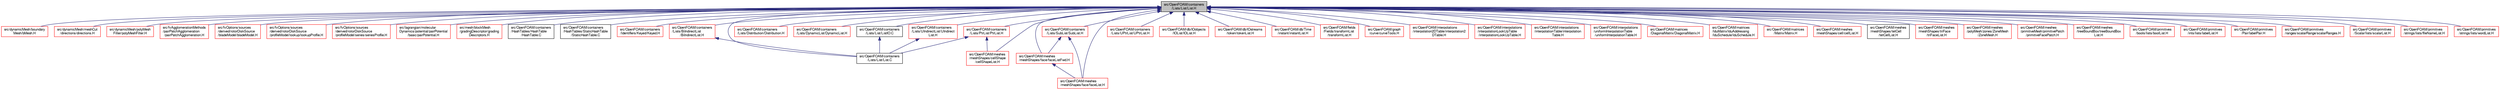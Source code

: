 digraph "src/OpenFOAM/containers/Lists/List/List.H"
{
  bgcolor="transparent";
  edge [fontname="FreeSans",fontsize="10",labelfontname="FreeSans",labelfontsize="10"];
  node [fontname="FreeSans",fontsize="10",shape=record];
  Node1 [label="src/OpenFOAM/containers\l/Lists/List/List.H",height=0.2,width=0.4,color="black", fillcolor="grey75", style="filled" fontcolor="black"];
  Node1 -> Node2 [dir="back",color="midnightblue",fontsize="10",style="solid",fontname="FreeSans"];
  Node2 [label="src/dynamicMesh/boundary\lMesh/bMesh.H",height=0.2,width=0.4,color="red",URL="$a04356.html"];
  Node1 -> Node3 [dir="back",color="midnightblue",fontsize="10",style="solid",fontname="FreeSans"];
  Node3 [label="src/dynamicMesh/meshCut\l/directions/directions.H",height=0.2,width=0.4,color="red",URL="$a04393.html"];
  Node1 -> Node4 [dir="back",color="midnightblue",fontsize="10",style="solid",fontname="FreeSans"];
  Node4 [label="src/dynamicMesh/polyMesh\lFilter/polyMeshFilter.H",height=0.2,width=0.4,color="red",URL="$a04449.html"];
  Node1 -> Node5 [dir="back",color="midnightblue",fontsize="10",style="solid",fontname="FreeSans"];
  Node5 [label="src/fvAgglomerationMethods\l/pairPatchAgglomeration\l/pairPatchAgglomeration.H",height=0.2,width=0.4,color="red",URL="$a05726.html"];
  Node1 -> Node6 [dir="back",color="midnightblue",fontsize="10",style="solid",fontname="FreeSans"];
  Node6 [label="src/fvOptions/sources\l/derived/rotorDiskSource\l/bladeModel/bladeModel.H",height=0.2,width=0.4,color="red",URL="$a05834.html"];
  Node1 -> Node7 [dir="back",color="midnightblue",fontsize="10",style="solid",fontname="FreeSans"];
  Node7 [label="src/fvOptions/sources\l/derived/rotorDiskSource\l/profileModel/lookup/lookupProfile.H",height=0.2,width=0.4,color="red",URL="$a05836.html"];
  Node1 -> Node8 [dir="back",color="midnightblue",fontsize="10",style="solid",fontname="FreeSans"];
  Node8 [label="src/fvOptions/sources\l/derived/rotorDiskSource\l/profileModel/series/seriesProfile.H",height=0.2,width=0.4,color="red",URL="$a05842.html"];
  Node1 -> Node9 [dir="back",color="midnightblue",fontsize="10",style="solid",fontname="FreeSans"];
  Node9 [label="src/lagrangian/molecular\lDynamics/potential/pairPotential\l/basic/pairPotential.H",height=0.2,width=0.4,color="red",URL="$a06468.html"];
  Node1 -> Node10 [dir="back",color="midnightblue",fontsize="10",style="solid",fontname="FreeSans"];
  Node10 [label="src/mesh/blockMesh\l/gradingDescriptor/grading\lDescriptors.H",height=0.2,width=0.4,color="red",URL="$a06660.html"];
  Node1 -> Node11 [dir="back",color="midnightblue",fontsize="10",style="solid",fontname="FreeSans"];
  Node11 [label="src/OpenFOAM/containers\l/HashTables/HashTable\l/HashTable.C",height=0.2,width=0.4,color="black",URL="$a07115.html"];
  Node1 -> Node12 [dir="back",color="midnightblue",fontsize="10",style="solid",fontname="FreeSans"];
  Node12 [label="src/OpenFOAM/containers\l/HashTables/StaticHashTable\l/StaticHashTable.C",height=0.2,width=0.4,color="black",URL="$a07122.html"];
  Node1 -> Node13 [dir="back",color="midnightblue",fontsize="10",style="solid",fontname="FreeSans"];
  Node13 [label="src/OpenFOAM/containers\l/Identifiers/Keyed/Keyed.H",height=0.2,width=0.4,color="red",URL="$a07127.html"];
  Node1 -> Node14 [dir="back",color="midnightblue",fontsize="10",style="solid",fontname="FreeSans"];
  Node14 [label="src/OpenFOAM/containers\l/Lists/BiIndirectList\l/BiIndirectList.H",height=0.2,width=0.4,color="red",URL="$a07156.html"];
  Node14 -> Node15 [dir="back",color="midnightblue",fontsize="10",style="solid",fontname="FreeSans"];
  Node15 [label="src/OpenFOAM/containers\l/Lists/List/List.C",height=0.2,width=0.4,color="black",URL="$a07178.html"];
  Node1 -> Node16 [dir="back",color="midnightblue",fontsize="10",style="solid",fontname="FreeSans"];
  Node16 [label="src/OpenFOAM/containers\l/Lists/Distribution/Distribution.H",height=0.2,width=0.4,color="red",URL="$a07165.html"];
  Node1 -> Node17 [dir="back",color="midnightblue",fontsize="10",style="solid",fontname="FreeSans"];
  Node17 [label="src/OpenFOAM/containers\l/Lists/DynamicList/DynamicList.H",height=0.2,width=0.4,color="red",URL="$a07168.html"];
  Node1 -> Node15 [dir="back",color="midnightblue",fontsize="10",style="solid",fontname="FreeSans"];
  Node1 -> Node18 [dir="back",color="midnightblue",fontsize="10",style="solid",fontname="FreeSans"];
  Node18 [label="src/OpenFOAM/containers\l/Lists/List/ListIO.C",height=0.2,width=0.4,color="black",URL="$a07181.html"];
  Node18 -> Node15 [dir="back",color="midnightblue",fontsize="10",style="solid",fontname="FreeSans"];
  Node1 -> Node19 [dir="back",color="midnightblue",fontsize="10",style="solid",fontname="FreeSans"];
  Node19 [label="src/OpenFOAM/containers\l/Lists/PtrList/PtrList.H",height=0.2,width=0.4,color="red",URL="$a07196.html"];
  Node19 -> Node15 [dir="back",color="midnightblue",fontsize="10",style="solid",fontname="FreeSans"];
  Node19 -> Node20 [dir="back",color="midnightblue",fontsize="10",style="solid",fontname="FreeSans"];
  Node20 [label="src/OpenFOAM/meshes\l/meshShapes/cellShape\l/cellShapeList.H",height=0.2,width=0.4,color="red",URL="$a08057.html"];
  Node1 -> Node21 [dir="back",color="midnightblue",fontsize="10",style="solid",fontname="FreeSans"];
  Node21 [label="src/OpenFOAM/containers\l/Lists/SubList/SubList.H",height=0.2,width=0.4,color="red",URL="$a07204.html"];
  Node21 -> Node22 [dir="back",color="midnightblue",fontsize="10",style="solid",fontname="FreeSans"];
  Node22 [label="src/OpenFOAM/meshes\l/meshShapes/face/faceListFwd.H",height=0.2,width=0.4,color="red",URL="$a08074.html"];
  Node22 -> Node23 [dir="back",color="midnightblue",fontsize="10",style="solid",fontname="FreeSans"];
  Node23 [label="src/OpenFOAM/meshes\l/meshShapes/face/faceList.H",height=0.2,width=0.4,color="red",URL="$a08073.html"];
  Node21 -> Node23 [dir="back",color="midnightblue",fontsize="10",style="solid",fontname="FreeSans"];
  Node1 -> Node24 [dir="back",color="midnightblue",fontsize="10",style="solid",fontname="FreeSans"];
  Node24 [label="src/OpenFOAM/containers\l/Lists/UIndirectList/UIndirect\lList.H",height=0.2,width=0.4,color="red",URL="$a07206.html"];
  Node24 -> Node15 [dir="back",color="midnightblue",fontsize="10",style="solid",fontname="FreeSans"];
  Node1 -> Node25 [dir="back",color="midnightblue",fontsize="10",style="solid",fontname="FreeSans"];
  Node25 [label="src/OpenFOAM/containers\l/Lists/UPtrList/UPtrList.H",height=0.2,width=0.4,color="red",URL="$a07214.html"];
  Node1 -> Node26 [dir="back",color="midnightblue",fontsize="10",style="solid",fontname="FreeSans"];
  Node26 [label="src/OpenFOAM/db/IOobjects\l/IOList/IOList.H",height=0.2,width=0.4,color="red",URL="$a07301.html"];
  Node1 -> Node27 [dir="back",color="midnightblue",fontsize="10",style="solid",fontname="FreeSans"];
  Node27 [label="src/OpenFOAM/db/IOstreams\l/token/tokenList.H",height=0.2,width=0.4,color="red",URL="$a07367.html"];
  Node1 -> Node28 [dir="back",color="midnightblue",fontsize="10",style="solid",fontname="FreeSans"];
  Node28 [label="src/OpenFOAM/db/Time\l/instant/instantList.H",height=0.2,width=0.4,color="red",URL="$a07390.html"];
  Node1 -> Node29 [dir="back",color="midnightblue",fontsize="10",style="solid",fontname="FreeSans"];
  Node29 [label="src/OpenFOAM/fields\l/Fields/transformList\l/transformList.H",height=0.2,width=0.4,color="red",URL="$a07537.html",tooltip="Spatial transformation functions for primitive fields. "];
  Node1 -> Node30 [dir="back",color="midnightblue",fontsize="10",style="solid",fontname="FreeSans"];
  Node30 [label="src/OpenFOAM/graph\l/curve/curveTools.H",height=0.2,width=0.4,color="red",URL="$a07724.html"];
  Node1 -> Node31 [dir="back",color="midnightblue",fontsize="10",style="solid",fontname="FreeSans"];
  Node31 [label="src/OpenFOAM/interpolations\l/interpolation2DTable/interpolation2\lDTable.H",height=0.2,width=0.4,color="red",URL="$a07762.html"];
  Node1 -> Node32 [dir="back",color="midnightblue",fontsize="10",style="solid",fontname="FreeSans"];
  Node32 [label="src/OpenFOAM/interpolations\l/interpolationLookUpTable\l/interpolationLookUpTable.H",height=0.2,width=0.4,color="red",URL="$a07764.html"];
  Node1 -> Node33 [dir="back",color="midnightblue",fontsize="10",style="solid",fontname="FreeSans"];
  Node33 [label="src/OpenFOAM/interpolations\l/interpolationTable/interpolation\lTable.H",height=0.2,width=0.4,color="red",URL="$a07767.html"];
  Node1 -> Node34 [dir="back",color="midnightblue",fontsize="10",style="solid",fontname="FreeSans"];
  Node34 [label="src/OpenFOAM/interpolations\l/uniformInterpolationTable\l/uniformInterpolationTable.H",height=0.2,width=0.4,color="red",URL="$a07795.html"];
  Node1 -> Node35 [dir="back",color="midnightblue",fontsize="10",style="solid",fontname="FreeSans"];
  Node35 [label="src/OpenFOAM/matrices\l/DiagonalMatrix/DiagonalMatrix.H",height=0.2,width=0.4,color="red",URL="$a07798.html"];
  Node1 -> Node36 [dir="back",color="midnightblue",fontsize="10",style="solid",fontname="FreeSans"];
  Node36 [label="src/OpenFOAM/matrices\l/lduMatrix/lduAddressing\l/lduSchedule/lduSchedule.H",height=0.2,width=0.4,color="red",URL="$a07816.html"];
  Node1 -> Node37 [dir="back",color="midnightblue",fontsize="10",style="solid",fontname="FreeSans"];
  Node37 [label="src/OpenFOAM/matrices\l/Matrix/Matrix.H",height=0.2,width=0.4,color="red",URL="$a07961.html"];
  Node1 -> Node38 [dir="back",color="midnightblue",fontsize="10",style="solid",fontname="FreeSans"];
  Node38 [label="src/OpenFOAM/meshes\l/meshShapes/cell/cellList.H",height=0.2,width=0.4,color="red",URL="$a08023.html"];
  Node1 -> Node20 [dir="back",color="midnightblue",fontsize="10",style="solid",fontname="FreeSans"];
  Node1 -> Node22 [dir="back",color="midnightblue",fontsize="10",style="solid",fontname="FreeSans"];
  Node1 -> Node23 [dir="back",color="midnightblue",fontsize="10",style="solid",fontname="FreeSans"];
  Node1 -> Node39 [dir="back",color="midnightblue",fontsize="10",style="solid",fontname="FreeSans"];
  Node39 [label="src/OpenFOAM/meshes\l/meshShapes/tetCell\l/tetCellList.H",height=0.2,width=0.4,color="black",URL="$a08080.html"];
  Node1 -> Node40 [dir="back",color="midnightblue",fontsize="10",style="solid",fontname="FreeSans"];
  Node40 [label="src/OpenFOAM/meshes\l/meshShapes/triFace\l/triFaceList.H",height=0.2,width=0.4,color="red",URL="$a08083.html"];
  Node1 -> Node41 [dir="back",color="midnightblue",fontsize="10",style="solid",fontname="FreeSans"];
  Node41 [label="src/OpenFOAM/meshes\l/polyMesh/zones/ZoneMesh\l/ZoneMesh.H",height=0.2,width=0.4,color="red",URL="$a08239.html"];
  Node1 -> Node42 [dir="back",color="midnightblue",fontsize="10",style="solid",fontname="FreeSans"];
  Node42 [label="src/OpenFOAM/meshes\l/primitiveMesh/primitivePatch\l/primitiveFacePatch.H",height=0.2,width=0.4,color="red",URL="$a08278.html"];
  Node1 -> Node43 [dir="back",color="midnightblue",fontsize="10",style="solid",fontname="FreeSans"];
  Node43 [label="src/OpenFOAM/meshes\l/treeBoundBox/treeBoundBox\lList.H",height=0.2,width=0.4,color="red",URL="$a08337.html"];
  Node1 -> Node44 [dir="back",color="midnightblue",fontsize="10",style="solid",fontname="FreeSans"];
  Node44 [label="src/OpenFOAM/primitives\l/bools/lists/boolList.H",height=0.2,width=0.4,color="red",URL="$a08343.html"];
  Node1 -> Node45 [dir="back",color="midnightblue",fontsize="10",style="solid",fontname="FreeSans"];
  Node45 [label="src/OpenFOAM/primitives\l/ints/lists/labelList.H",height=0.2,width=0.4,color="red",URL="$a08426.html"];
  Node1 -> Node46 [dir="back",color="midnightblue",fontsize="10",style="solid",fontname="FreeSans"];
  Node46 [label="src/OpenFOAM/primitives\l/Pair/labelPair.H",height=0.2,width=0.4,color="red",URL="$a08447.html"];
  Node1 -> Node47 [dir="back",color="midnightblue",fontsize="10",style="solid",fontname="FreeSans"];
  Node47 [label="src/OpenFOAM/primitives\l/ranges/scalarRange/scalarRanges.H",height=0.2,width=0.4,color="red",URL="$a08468.html"];
  Node1 -> Node48 [dir="back",color="midnightblue",fontsize="10",style="solid",fontname="FreeSans"];
  Node48 [label="src/OpenFOAM/primitives\l/Scalar/lists/scalarList.H",height=0.2,width=0.4,color="red",URL="$a08477.html"];
  Node1 -> Node49 [dir="back",color="midnightblue",fontsize="10",style="solid",fontname="FreeSans"];
  Node49 [label="src/OpenFOAM/primitives\l/strings/lists/fileNameList.H",height=0.2,width=0.4,color="red",URL="$a08504.html"];
  Node1 -> Node50 [dir="back",color="midnightblue",fontsize="10",style="solid",fontname="FreeSans"];
  Node50 [label="src/OpenFOAM/primitives\l/strings/lists/wordList.H",height=0.2,width=0.4,color="red",URL="$a08511.html"];
}
